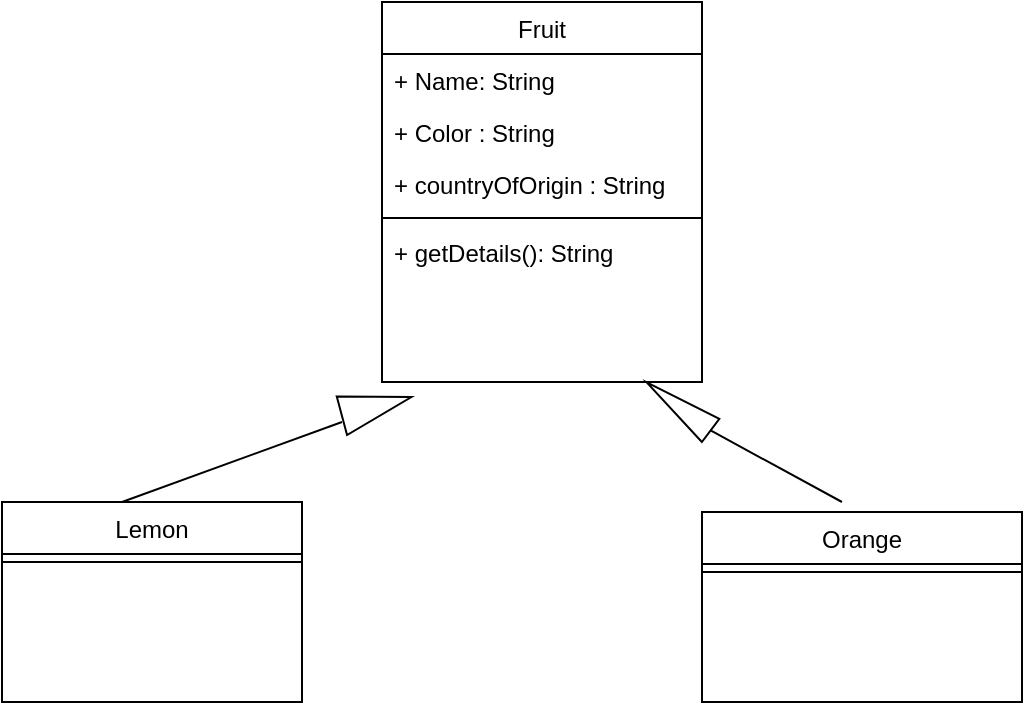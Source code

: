 <mxfile version="20.8.13" type="github">
  <diagram id="C5RBs43oDa-KdzZeNtuy" name="Page-1">
    <mxGraphModel dx="869" dy="519" grid="1" gridSize="10" guides="1" tooltips="1" connect="1" arrows="1" fold="1" page="1" pageScale="1" pageWidth="827" pageHeight="1169" math="0" shadow="0">
      <root>
        <mxCell id="WIyWlLk6GJQsqaUBKTNV-0" />
        <mxCell id="WIyWlLk6GJQsqaUBKTNV-1" parent="WIyWlLk6GJQsqaUBKTNV-0" />
        <mxCell id="vLlCX88y4spjNv-v64Fq-2" value="Fruit" style="swimlane;fontStyle=0;align=center;verticalAlign=top;childLayout=stackLayout;horizontal=1;startSize=26;horizontalStack=0;resizeParent=1;resizeLast=0;collapsible=1;marginBottom=0;rounded=0;shadow=0;strokeWidth=1;" vertex="1" parent="WIyWlLk6GJQsqaUBKTNV-1">
          <mxGeometry x="380" y="140" width="160" height="190" as="geometry">
            <mxRectangle x="130" y="380" width="160" height="26" as="alternateBounds" />
          </mxGeometry>
        </mxCell>
        <mxCell id="vLlCX88y4spjNv-v64Fq-3" value="+ Name: String " style="text;align=left;verticalAlign=top;spacingLeft=4;spacingRight=4;overflow=hidden;rotatable=0;points=[[0,0.5],[1,0.5]];portConstraint=eastwest;" vertex="1" parent="vLlCX88y4spjNv-v64Fq-2">
          <mxGeometry y="26" width="160" height="26" as="geometry" />
        </mxCell>
        <mxCell id="vLlCX88y4spjNv-v64Fq-4" value="+ Color : String" style="text;align=left;verticalAlign=top;spacingLeft=4;spacingRight=4;overflow=hidden;rotatable=0;points=[[0,0.5],[1,0.5]];portConstraint=eastwest;rounded=0;shadow=0;html=0;" vertex="1" parent="vLlCX88y4spjNv-v64Fq-2">
          <mxGeometry y="52" width="160" height="26" as="geometry" />
        </mxCell>
        <mxCell id="vLlCX88y4spjNv-v64Fq-5" value="+ countryOfOrigin : String" style="text;align=left;verticalAlign=top;spacingLeft=4;spacingRight=4;overflow=hidden;rotatable=0;points=[[0,0.5],[1,0.5]];portConstraint=eastwest;rounded=0;shadow=0;html=0;" vertex="1" parent="vLlCX88y4spjNv-v64Fq-2">
          <mxGeometry y="78" width="160" height="26" as="geometry" />
        </mxCell>
        <mxCell id="vLlCX88y4spjNv-v64Fq-7" value="" style="line;html=1;strokeWidth=1;align=left;verticalAlign=middle;spacingTop=-1;spacingLeft=3;spacingRight=3;rotatable=0;labelPosition=right;points=[];portConstraint=eastwest;" vertex="1" parent="vLlCX88y4spjNv-v64Fq-2">
          <mxGeometry y="104" width="160" height="8" as="geometry" />
        </mxCell>
        <mxCell id="vLlCX88y4spjNv-v64Fq-9" value="+ getDetails(): String" style="text;align=left;verticalAlign=top;spacingLeft=4;spacingRight=4;overflow=hidden;rotatable=0;points=[[0,0.5],[1,0.5]];portConstraint=eastwest;" vertex="1" parent="vLlCX88y4spjNv-v64Fq-2">
          <mxGeometry y="112" width="160" height="26" as="geometry" />
        </mxCell>
        <mxCell id="vLlCX88y4spjNv-v64Fq-10" value="Lemon" style="swimlane;fontStyle=0;align=center;verticalAlign=top;childLayout=stackLayout;horizontal=1;startSize=26;horizontalStack=0;resizeParent=1;resizeLast=0;collapsible=1;marginBottom=0;rounded=0;shadow=0;strokeWidth=1;" vertex="1" parent="WIyWlLk6GJQsqaUBKTNV-1">
          <mxGeometry x="190" y="390" width="150" height="100" as="geometry">
            <mxRectangle x="130" y="380" width="160" height="26" as="alternateBounds" />
          </mxGeometry>
        </mxCell>
        <mxCell id="vLlCX88y4spjNv-v64Fq-15" value="" style="line;html=1;strokeWidth=1;align=left;verticalAlign=middle;spacingTop=-1;spacingLeft=3;spacingRight=3;rotatable=0;labelPosition=right;points=[];portConstraint=eastwest;" vertex="1" parent="vLlCX88y4spjNv-v64Fq-10">
          <mxGeometry y="26" width="150" height="8" as="geometry" />
        </mxCell>
        <mxCell id="vLlCX88y4spjNv-v64Fq-18" value="Orange" style="swimlane;fontStyle=0;align=center;verticalAlign=top;childLayout=stackLayout;horizontal=1;startSize=26;horizontalStack=0;resizeParent=1;resizeLast=0;collapsible=1;marginBottom=0;rounded=0;shadow=0;strokeWidth=1;" vertex="1" parent="WIyWlLk6GJQsqaUBKTNV-1">
          <mxGeometry x="540" y="395" width="160" height="95" as="geometry">
            <mxRectangle x="130" y="380" width="160" height="26" as="alternateBounds" />
          </mxGeometry>
        </mxCell>
        <mxCell id="vLlCX88y4spjNv-v64Fq-23" value="" style="line;html=1;strokeWidth=1;align=left;verticalAlign=middle;spacingTop=-1;spacingLeft=3;spacingRight=3;rotatable=0;labelPosition=right;points=[];portConstraint=eastwest;" vertex="1" parent="vLlCX88y4spjNv-v64Fq-18">
          <mxGeometry y="26" width="160" height="8" as="geometry" />
        </mxCell>
        <mxCell id="vLlCX88y4spjNv-v64Fq-28" value="" style="endArrow=none;html=1;rounded=0;" edge="1" parent="WIyWlLk6GJQsqaUBKTNV-1">
          <mxGeometry width="50" height="50" relative="1" as="geometry">
            <mxPoint x="250" y="390" as="sourcePoint" />
            <mxPoint x="360" y="350" as="targetPoint" />
          </mxGeometry>
        </mxCell>
        <mxCell id="vLlCX88y4spjNv-v64Fq-27" value="" style="triangle;whiteSpace=wrap;html=1;rotation=-15;" vertex="1" parent="WIyWlLk6GJQsqaUBKTNV-1">
          <mxGeometry x="359.33" y="332.19" width="36" height="20" as="geometry" />
        </mxCell>
        <mxCell id="vLlCX88y4spjNv-v64Fq-29" value="" style="triangle;whiteSpace=wrap;html=1;rotation=-143;" vertex="1" parent="WIyWlLk6GJQsqaUBKTNV-1">
          <mxGeometry x="508.34" y="334.94" width="40" height="14.5" as="geometry" />
        </mxCell>
        <mxCell id="vLlCX88y4spjNv-v64Fq-30" value="" style="endArrow=none;html=1;rounded=0;exitX=0;exitY=0.5;exitDx=0;exitDy=0;" edge="1" parent="WIyWlLk6GJQsqaUBKTNV-1" source="vLlCX88y4spjNv-v64Fq-29">
          <mxGeometry width="50" height="50" relative="1" as="geometry">
            <mxPoint x="390" y="400" as="sourcePoint" />
            <mxPoint x="610" y="390" as="targetPoint" />
          </mxGeometry>
        </mxCell>
      </root>
    </mxGraphModel>
  </diagram>
</mxfile>

